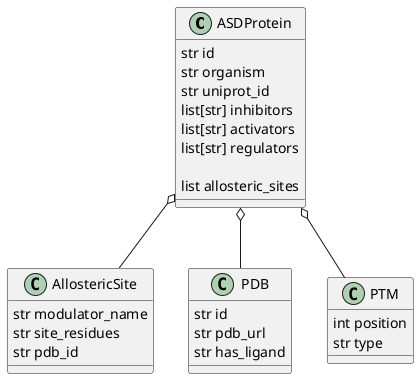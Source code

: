 @startuml 

class ASDProtein {
    str id 
    str organism
    str uniprot_id
    list[str] inhibitors
    list[str] activators
    list[str] regulators

    list allosteric_sites
}

class AllostericSite {
    str modulator_name
    str site_residues
    str pdb_id
}

class PDB {
    str id
    str pdb_url
    str has_ligand
}

class PTM {
    int position
    str type
}

ASDProtein o-- AllostericSite
ASDProtein o-- PDB
ASDProtein o-- PTM

@enduml